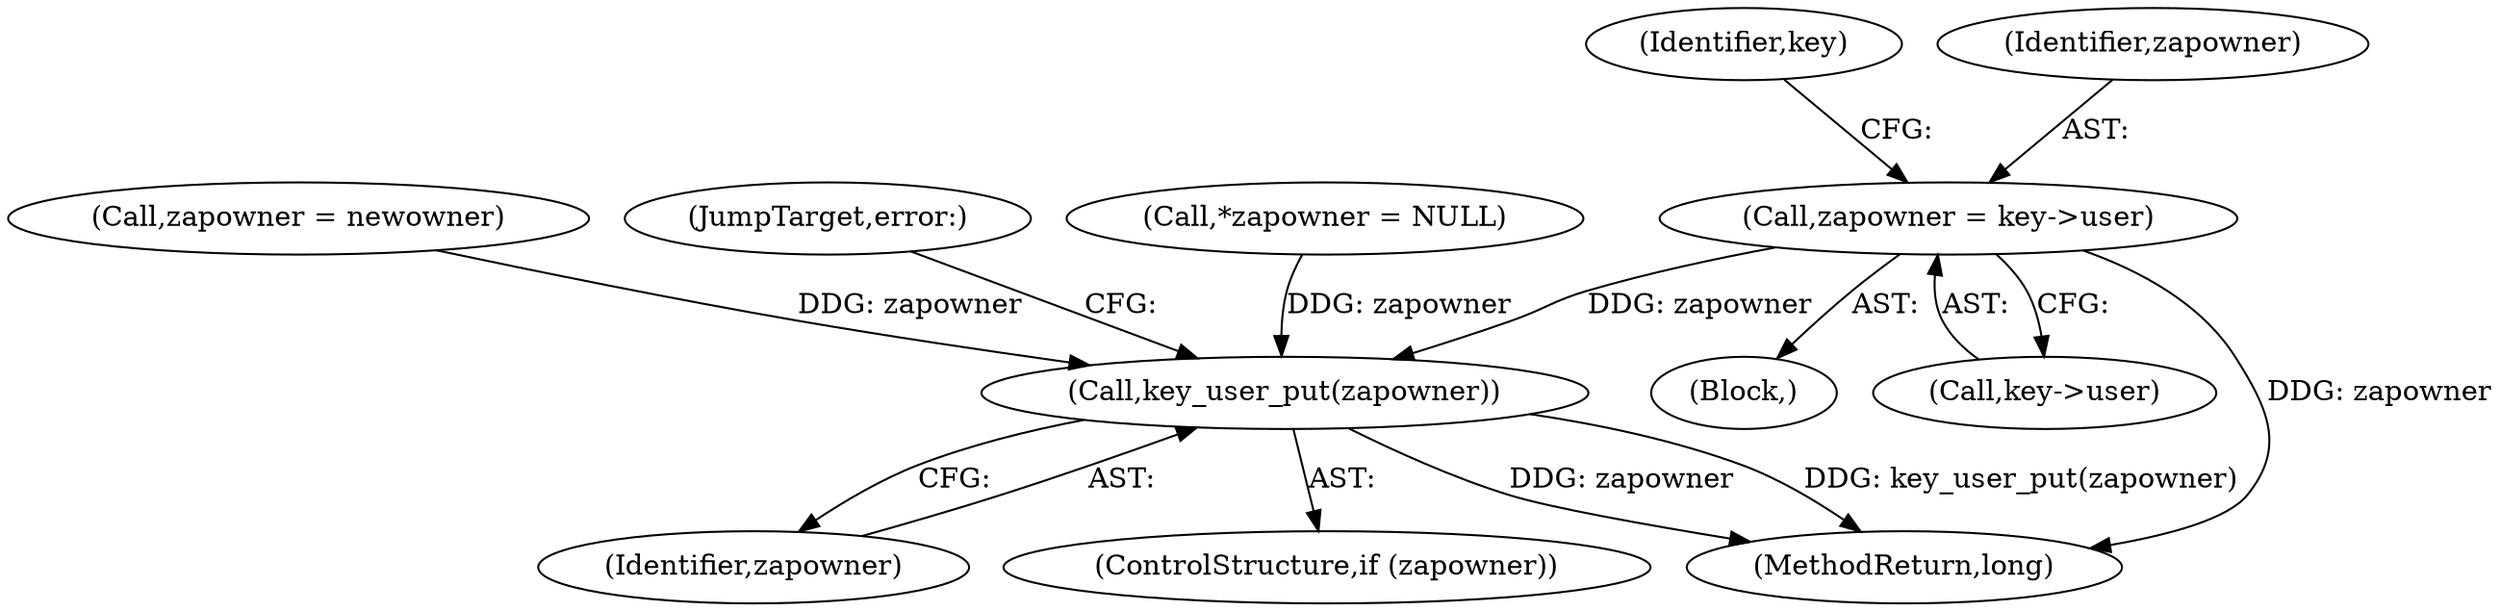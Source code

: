digraph "0_linux_363b02dab09b3226f3bd1420dad9c72b79a42a76_8@pointer" {
"1000412" [label="(Call,zapowner = key->user)"];
"1000452" [label="(Call,key_user_put(zapowner))"];
"1000463" [label="(Call,zapowner = newowner)"];
"1000454" [label="(JumpTarget,error:)"];
"1000471" [label="(MethodReturn,long)"];
"1000412" [label="(Call,zapowner = key->user)"];
"1000452" [label="(Call,key_user_put(zapowner))"];
"1000453" [label="(Identifier,zapowner)"];
"1000414" [label="(Call,key->user)"];
"1000419" [label="(Identifier,key)"];
"1000260" [label="(Block,)"];
"1000450" [label="(ControlStructure,if (zapowner))"];
"1000113" [label="(Call,*zapowner = NULL)"];
"1000413" [label="(Identifier,zapowner)"];
"1000412" -> "1000260"  [label="AST: "];
"1000412" -> "1000414"  [label="CFG: "];
"1000413" -> "1000412"  [label="AST: "];
"1000414" -> "1000412"  [label="AST: "];
"1000419" -> "1000412"  [label="CFG: "];
"1000412" -> "1000471"  [label="DDG: zapowner"];
"1000412" -> "1000452"  [label="DDG: zapowner"];
"1000452" -> "1000450"  [label="AST: "];
"1000452" -> "1000453"  [label="CFG: "];
"1000453" -> "1000452"  [label="AST: "];
"1000454" -> "1000452"  [label="CFG: "];
"1000452" -> "1000471"  [label="DDG: key_user_put(zapowner)"];
"1000452" -> "1000471"  [label="DDG: zapowner"];
"1000113" -> "1000452"  [label="DDG: zapowner"];
"1000463" -> "1000452"  [label="DDG: zapowner"];
}
